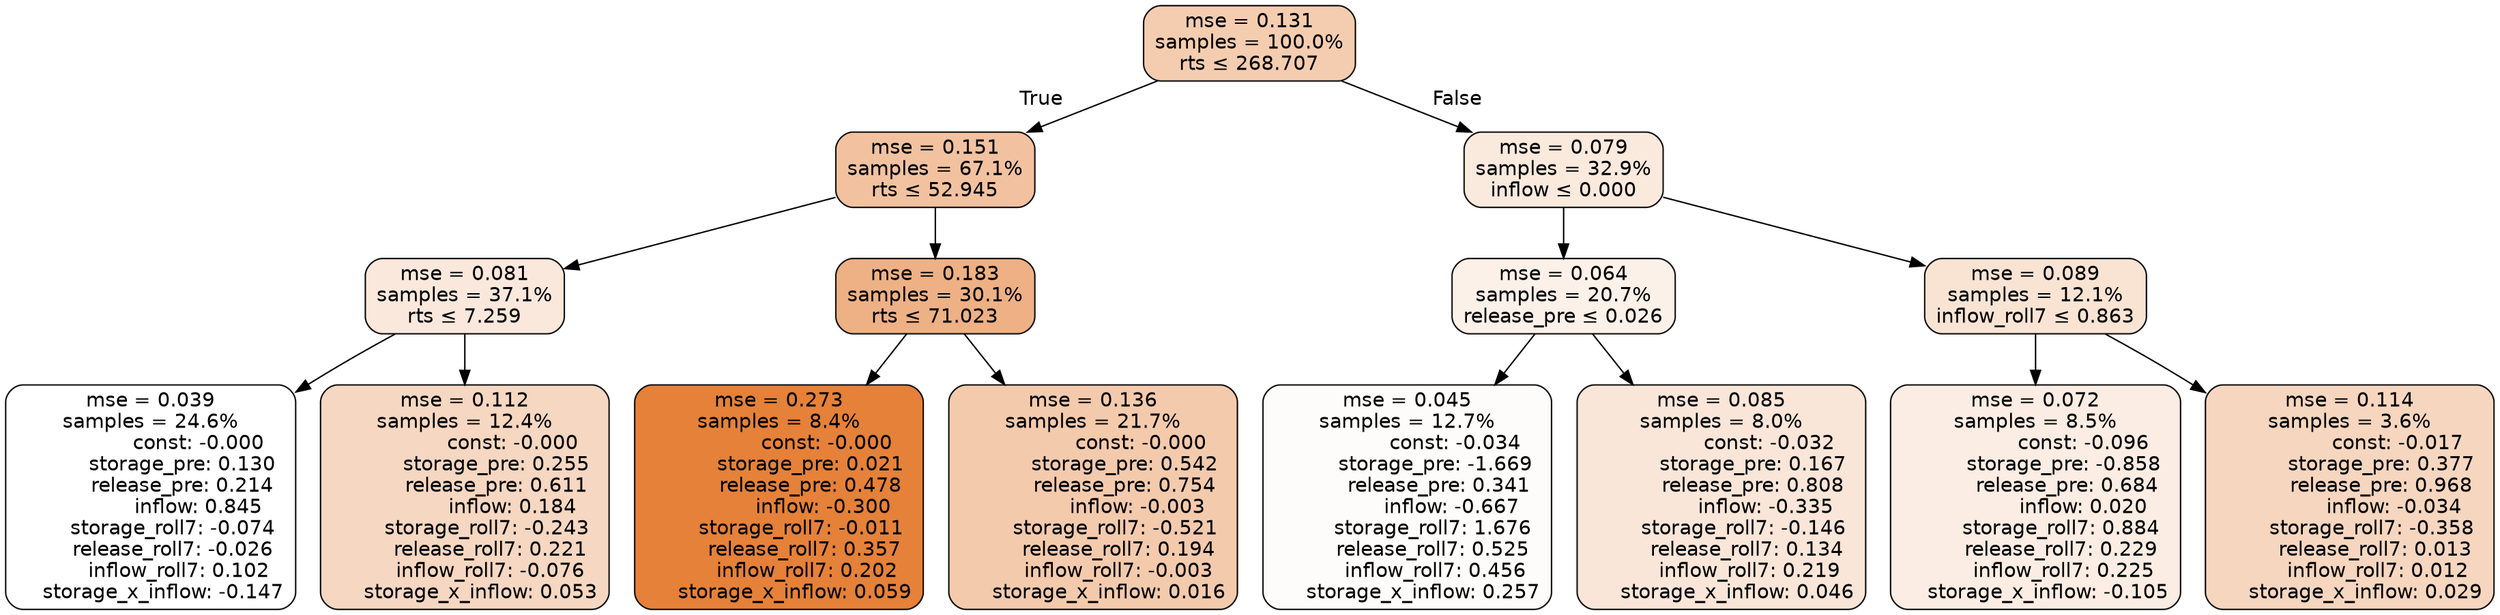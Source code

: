 digraph tree {
bgcolor="transparent"
node [shape=rectangle, style="filled, rounded", color="black", fontname=helvetica] ;
edge [fontname=helvetica] ;
	"0" [label="mse = 0.131
samples = 100.0%
rts &le; 268.707", fillcolor="#f4cdb0"]
	"1" [label="mse = 0.151
samples = 67.1%
rts &le; 52.945", fillcolor="#f2c2a0"]
	"2" [label="mse = 0.081
samples = 37.1%
rts &le; 7.259", fillcolor="#fae8dc"]
	"3" [label="mse = 0.039
samples = 24.6%
               const: -0.000
          storage_pre: 0.130
          release_pre: 0.214
               inflow: 0.845
       storage_roll7: -0.074
       release_roll7: -0.026
         inflow_roll7: 0.102
    storage_x_inflow: -0.147", fillcolor="#ffffff"]
	"4" [label="mse = 0.112
samples = 12.4%
               const: -0.000
          storage_pre: 0.255
          release_pre: 0.611
               inflow: 0.184
       storage_roll7: -0.243
        release_roll7: 0.221
        inflow_roll7: -0.076
     storage_x_inflow: 0.053", fillcolor="#f6d7c1"]
	"5" [label="mse = 0.183
samples = 30.1%
rts &le; 71.023", fillcolor="#eeb185"]
	"6" [label="mse = 0.273
samples = 8.4%
               const: -0.000
          storage_pre: 0.021
          release_pre: 0.478
              inflow: -0.300
       storage_roll7: -0.011
        release_roll7: 0.357
         inflow_roll7: 0.202
     storage_x_inflow: 0.059", fillcolor="#e58139"]
	"7" [label="mse = 0.136
samples = 21.7%
               const: -0.000
          storage_pre: 0.542
          release_pre: 0.754
              inflow: -0.003
       storage_roll7: -0.521
        release_roll7: 0.194
        inflow_roll7: -0.003
     storage_x_inflow: 0.016", fillcolor="#f4caad"]
	"8" [label="mse = 0.079
samples = 32.9%
inflow &le; 0.000", fillcolor="#fae9dd"]
	"9" [label="mse = 0.064
samples = 20.7%
release_pre &le; 0.026", fillcolor="#fcf1e9"]
	"10" [label="mse = 0.045
samples = 12.7%
               const: -0.034
         storage_pre: -1.669
          release_pre: 0.341
              inflow: -0.667
        storage_roll7: 1.676
        release_roll7: 0.525
         inflow_roll7: 0.456
     storage_x_inflow: 0.257", fillcolor="#fefcfa"]
	"11" [label="mse = 0.085
samples = 8.0%
               const: -0.032
          storage_pre: 0.167
          release_pre: 0.808
              inflow: -0.335
       storage_roll7: -0.146
        release_roll7: 0.134
         inflow_roll7: 0.219
     storage_x_inflow: 0.046", fillcolor="#f9e6d8"]
	"12" [label="mse = 0.089
samples = 12.1%
inflow_roll7 &le; 0.863", fillcolor="#f9e4d4"]
	"13" [label="mse = 0.072
samples = 8.5%
               const: -0.096
         storage_pre: -0.858
          release_pre: 0.684
               inflow: 0.020
        storage_roll7: 0.884
        release_roll7: 0.229
         inflow_roll7: 0.225
    storage_x_inflow: -0.105", fillcolor="#fbede3"]
	"14" [label="mse = 0.114
samples = 3.6%
               const: -0.017
          storage_pre: 0.377
          release_pre: 0.968
              inflow: -0.034
       storage_roll7: -0.358
        release_roll7: 0.013
         inflow_roll7: 0.012
     storage_x_inflow: 0.029", fillcolor="#f6d6bf"]

	"0" -> "1" [labeldistance=2.5, labelangle=45, headlabel="True"]
	"1" -> "2"
	"2" -> "3"
	"2" -> "4"
	"1" -> "5"
	"5" -> "6"
	"5" -> "7"
	"0" -> "8" [labeldistance=2.5, labelangle=-45, headlabel="False"]
	"8" -> "9"
	"9" -> "10"
	"9" -> "11"
	"8" -> "12"
	"12" -> "13"
	"12" -> "14"
}